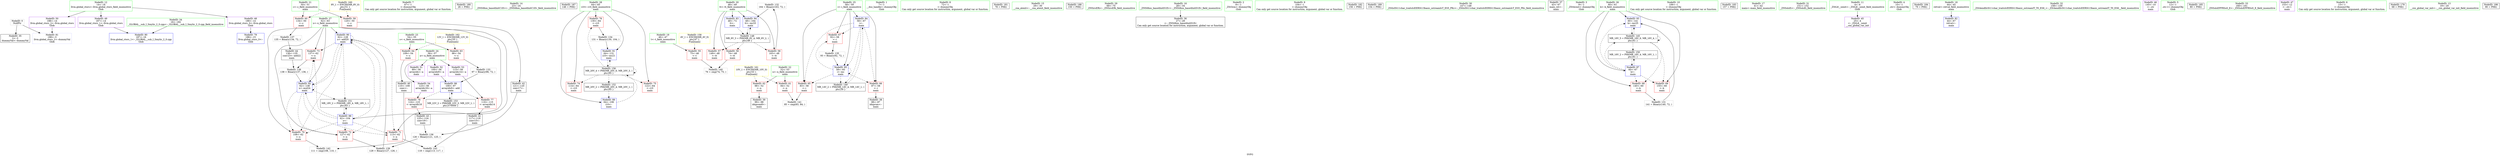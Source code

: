 digraph "SVFG" {
	label="SVFG";

	Node0x556ce635dd60 [shape=record,color=grey,label="{NodeID: 0\nNullPtr}"];
	Node0x556ce635dd60 -> Node0x556ce6374720[style=solid];
	Node0x556ce635dd60 -> Node0x556ce6377d90[style=solid];
	Node0x556ce6378510 [shape=record,color=blue,label="{NodeID: 90\n62\<--128\nx\<--add20\nmain\n}"];
	Node0x556ce6378510 -> Node0x556ce6377440[style=dashed];
	Node0x556ce6378510 -> Node0x556ce6377510[style=dashed];
	Node0x556ce6378510 -> Node0x556ce63775e0[style=dashed];
	Node0x556ce6378510 -> Node0x556ce63776b0[style=dashed];
	Node0x556ce6378510 -> Node0x556ce6378510[style=dashed];
	Node0x556ce6378510 -> Node0x556ce63786b0[style=dashed];
	Node0x556ce6378510 -> Node0x556ce6382c70[style=dashed];
	Node0x556ce635e3b0 [shape=record,color=green,label="{NodeID: 7\n67\<--1\n\<--dummyObj\nCan only get source location for instruction, argument, global var or function.}"];
	Node0x556ce638cfd0 [shape=record,color=black,label="{NodeID: 180\n26 = PHI()\n}"];
	Node0x556ce6373690 [shape=record,color=green,label="{NodeID: 14\n23\<--24\n_ZNSt8ios_base4InitC1Ev\<--_ZNSt8ios_base4InitC1Ev_field_insensitive\n}"];
	Node0x556ce638e120 [shape=record,color=black,label="{NodeID: 187\n146 = PHI()\n}"];
	Node0x556ce6373bc0 [shape=record,color=green,label="{NodeID: 21\n50\<--51\nc\<--c_field_insensitive\nmain\n}"];
	Node0x556ce6373bc0 -> Node0x556ce6376b50[style=solid];
	Node0x556ce6373bc0 -> Node0x556ce6376c20[style=solid];
	Node0x556ce6374170 [shape=record,color=green,label="{NodeID: 28\n64\<--65\ni10\<--i10_field_insensitive\nmain\n}"];
	Node0x556ce6374170 -> Node0x556ce6377780[style=solid];
	Node0x556ce6374170 -> Node0x556ce6377850[style=solid];
	Node0x556ce6374170 -> Node0x556ce6377920[style=solid];
	Node0x556ce6374170 -> Node0x556ce6378440[style=solid];
	Node0x556ce6374170 -> Node0x556ce63785e0[style=solid];
	Node0x556ce6374720 [shape=record,color=black,label="{NodeID: 35\n2\<--3\ndummyVal\<--dummyVal\n}"];
	Node0x556ce6374cd0 [shape=record,color=black,label="{NodeID: 42\n121\<--120\nconv17\<--\nmain\n}"];
	Node0x556ce6374cd0 -> Node0x556ce637b310[style=solid];
	Node0x556ce637ad10 [shape=record,color=grey,label="{NodeID: 132\n164 = Binary(163, 72, )\n}"];
	Node0x556ce637ad10 -> Node0x556ce6378850[style=solid];
	Node0x556ce63762d0 [shape=record,color=purple,label="{NodeID: 49\n187\<--14\nllvm.global_ctors_1\<--llvm.global_ctors\nGlob }"];
	Node0x556ce63762d0 -> Node0x556ce6377c90[style=solid];
	Node0x556ce6375d00 [shape=record,color=grey,label="{NodeID: 139\n128 = Binary(127, 126, )\n}"];
	Node0x556ce6375d00 -> Node0x556ce6378510[style=solid];
	Node0x556ce63768e0 [shape=record,color=red,label="{NodeID: 56\n74\<--48\n\<--tt\nmain\n}"];
	Node0x556ce63768e0 -> Node0x556ce6375e80[style=solid];
	Node0x556ce6376e90 [shape=record,color=red,label="{NodeID: 63\n96\<--54\n\<--s\nmain\n}"];
	Node0x556ce6376e90 -> Node0x556ce637ae90[style=solid];
	Node0x556ce6383670 [shape=record,color=black,label="{NodeID: 153\nMR_22V_2 = PHI(MR_22V_3, MR_22V_1, )\npts\{570000 \}\n}"];
	Node0x556ce6383670 -> Node0x556ce63781d0[style=dashed];
	Node0x556ce6377440 [shape=record,color=red,label="{NodeID: 70\n108\<--62\n\<--x\nmain\n}"];
	Node0x556ce6377440 -> Node0x556ce637c460[style=solid];
	Node0x556ce6385750 [shape=record,color=yellow,style=double,label="{NodeID: 160\n8V_1 = ENCHI(MR_8V_0)\npts\{51 \}\nFun[main]}"];
	Node0x556ce6385750 -> Node0x556ce6376b50[style=dashed];
	Node0x556ce6385750 -> Node0x556ce6376c20[style=dashed];
	Node0x556ce63779f0 [shape=record,color=red,label="{NodeID: 77\n116\<--115\n\<--arrayidx14\nmain\n}"];
	Node0x556ce63779f0 -> Node0x556ce6374c00[style=solid];
	Node0x556ce6378030 [shape=record,color=blue,label="{NodeID: 84\n58\<--67\ni\<--\nmain\n}"];
	Node0x556ce6378030 -> Node0x556ce6377030[style=dashed];
	Node0x556ce6378030 -> Node0x556ce6377100[style=dashed];
	Node0x556ce6378030 -> Node0x556ce63771d0[style=dashed];
	Node0x556ce6378030 -> Node0x556ce6378100[style=dashed];
	Node0x556ce6378030 -> Node0x556ce6382270[style=dashed];
	Node0x556ce635ce70 [shape=record,color=green,label="{NodeID: 1\n7\<--1\n__dso_handle\<--dummyObj\nGlob }"];
	Node0x556ce63785e0 [shape=record,color=blue,label="{NodeID: 91\n64\<--131\ni10\<--inc21\nmain\n}"];
	Node0x556ce63785e0 -> Node0x556ce6384570[style=dashed];
	Node0x556ce6372c50 [shape=record,color=green,label="{NodeID: 8\n72\<--1\n\<--dummyObj\nCan only get source location for instruction, argument, global var or function.}"];
	Node0x556ce638db20 [shape=record,color=black,label="{NodeID: 181\n78 = PHI()\n}"];
	Node0x556ce6373720 [shape=record,color=green,label="{NodeID: 15\n29\<--30\n__cxa_atexit\<--__cxa_atexit_field_insensitive\n}"];
	Node0x556ce638e280 [shape=record,color=black,label="{NodeID: 188\n150 = PHI()\n}"];
	Node0x556ce6373c90 [shape=record,color=green,label="{NodeID: 22\n52\<--53\nn\<--n_field_insensitive\nmain\n}"];
	Node0x556ce6373c90 -> Node0x556ce6376cf0[style=solid];
	Node0x556ce6373c90 -> Node0x556ce6376dc0[style=solid];
	Node0x556ce6374240 [shape=record,color=green,label="{NodeID: 29\n69\<--70\n_ZNSirsERi\<--_ZNSirsERi_field_insensitive\n}"];
	Node0x556ce63747f0 [shape=record,color=black,label="{NodeID: 36\n27\<--28\n\<--_ZNSt8ios_base4InitD1Ev\nCan only get source location for instruction, argument, global var or function.}"];
	Node0x556ce6374da0 [shape=record,color=black,label="{NodeID: 43\n125\<--124\nconv19\<--\nmain\n}"];
	Node0x556ce6374da0 -> Node0x556ce637b310[style=solid];
	Node0x556ce637ae90 [shape=record,color=grey,label="{NodeID: 133\n97 = Binary(96, 72, )\n}"];
	Node0x556ce637ae90 -> Node0x556ce63781d0[style=solid];
	Node0x556ce63763d0 [shape=record,color=purple,label="{NodeID: 50\n188\<--14\nllvm.global_ctors_2\<--llvm.global_ctors\nGlob }"];
	Node0x556ce63763d0 -> Node0x556ce6377d90[style=solid];
	Node0x556ce6375e80 [shape=record,color=grey,label="{NodeID: 140\n76 = cmp(74, 75, )\n}"];
	Node0x556ce63769b0 [shape=record,color=red,label="{NodeID: 57\n149\<--48\n\<--tt\nmain\n}"];
	Node0x556ce6376f60 [shape=record,color=red,label="{NodeID: 64\n109\<--54\n\<--s\nmain\n}"];
	Node0x556ce6376f60 -> Node0x556ce6374b30[style=solid];
	Node0x556ce6377510 [shape=record,color=red,label="{NodeID: 71\n113\<--62\n\<--x\nmain\n}"];
	Node0x556ce6377510 -> Node0x556ce637c5a0[style=solid];
	Node0x556ce6385830 [shape=record,color=yellow,style=double,label="{NodeID: 161\n10V_1 = ENCHI(MR_10V_0)\npts\{53 \}\nFun[main]}"];
	Node0x556ce6385830 -> Node0x556ce6376cf0[style=dashed];
	Node0x556ce6385830 -> Node0x556ce6376dc0[style=dashed];
	Node0x556ce6377ac0 [shape=record,color=red,label="{NodeID: 78\n124\<--123\n\<--arrayidx18\nmain\n}"];
	Node0x556ce6377ac0 -> Node0x556ce6374da0[style=solid];
	Node0x556ce6378100 [shape=record,color=blue,label="{NodeID: 85\n58\<--93\ni\<--inc\nmain\n}"];
	Node0x556ce6378100 -> Node0x556ce6377030[style=dashed];
	Node0x556ce6378100 -> Node0x556ce6377100[style=dashed];
	Node0x556ce6378100 -> Node0x556ce63771d0[style=dashed];
	Node0x556ce6378100 -> Node0x556ce6378100[style=dashed];
	Node0x556ce6378100 -> Node0x556ce6382270[style=dashed];
	Node0x556ce635dff0 [shape=record,color=green,label="{NodeID: 2\n8\<--1\n_ZSt3cin\<--dummyObj\nGlob }"];
	Node0x556ce63786b0 [shape=record,color=blue,label="{NodeID: 92\n62\<--138\nx\<--mul24\nmain\n}"];
	Node0x556ce63786b0 -> Node0x556ce6377440[style=dashed];
	Node0x556ce63786b0 -> Node0x556ce6377510[style=dashed];
	Node0x556ce63786b0 -> Node0x556ce63775e0[style=dashed];
	Node0x556ce63786b0 -> Node0x556ce63776b0[style=dashed];
	Node0x556ce63786b0 -> Node0x556ce6378510[style=dashed];
	Node0x556ce63786b0 -> Node0x556ce63786b0[style=dashed];
	Node0x556ce63786b0 -> Node0x556ce6382c70[style=dashed];
	Node0x556ce6372d20 [shape=record,color=green,label="{NodeID: 9\n104\<--1\n\<--dummyObj\nCan only get source location for instruction, argument, global var or function.}"];
	Node0x556ce638dc80 [shape=record,color=black,label="{NodeID: 182\n156 = PHI()\n}"];
	Node0x556ce63737b0 [shape=record,color=green,label="{NodeID: 16\n28\<--34\n_ZNSt8ios_base4InitD1Ev\<--_ZNSt8ios_base4InitD1Ev_field_insensitive\n}"];
	Node0x556ce63737b0 -> Node0x556ce63747f0[style=solid];
	Node0x556ce638e380 [shape=record,color=black,label="{NodeID: 189\n154 = PHI()\n}"];
	Node0x556ce6373d60 [shape=record,color=green,label="{NodeID: 23\n54\<--55\ns\<--s_field_insensitive\nmain\n}"];
	Node0x556ce6373d60 -> Node0x556ce6376e90[style=solid];
	Node0x556ce6373d60 -> Node0x556ce6376f60[style=solid];
	Node0x556ce6374310 [shape=record,color=green,label="{NodeID: 30\n147\<--148\n_ZStlsISt11char_traitsIcEERSt13basic_ostreamIcT_ES5_PKc\<--_ZStlsISt11char_traitsIcEERSt13basic_ostreamIcT_ES5_PKc_field_insensitive\n}"];
	Node0x556ce63748c0 [shape=record,color=black,label="{NodeID: 37\n43\<--67\nmain_ret\<--\nmain\n}"];
	Node0x556ce6374e70 [shape=record,color=black,label="{NodeID: 44\n136\<--135\nconv23\<--add22\nmain\n}"];
	Node0x556ce6374e70 -> Node0x556ce6375b80[style=solid];
	Node0x556ce637b010 [shape=record,color=grey,label="{NodeID: 134\n131 = Binary(130, 104, )\n}"];
	Node0x556ce637b010 -> Node0x556ce63785e0[style=solid];
	Node0x556ce63764d0 [shape=record,color=purple,label="{NodeID: 51\n89\<--56\narrayidx\<--a\nmain\n}"];
	Node0x556ce6376000 [shape=record,color=grey,label="{NodeID: 141\n85 = cmp(83, 84, )\n}"];
	Node0x556ce6376a80 [shape=record,color=red,label="{NodeID: 58\n163\<--48\n\<--tt\nmain\n}"];
	Node0x556ce6376a80 -> Node0x556ce637ad10[style=solid];
	Node0x556ce6381d70 [shape=record,color=black,label="{NodeID: 148\nMR_6V_3 = PHI(MR_6V_4, MR_6V_2, )\npts\{49 \}\n}"];
	Node0x556ce6381d70 -> Node0x556ce63768e0[style=dashed];
	Node0x556ce6381d70 -> Node0x556ce63769b0[style=dashed];
	Node0x556ce6381d70 -> Node0x556ce6376a80[style=dashed];
	Node0x556ce6381d70 -> Node0x556ce6378850[style=dashed];
	Node0x556ce6377030 [shape=record,color=red,label="{NodeID: 65\n83\<--58\n\<--i\nmain\n}"];
	Node0x556ce6377030 -> Node0x556ce6376000[style=solid];
	Node0x556ce63775e0 [shape=record,color=red,label="{NodeID: 72\n127\<--62\n\<--x\nmain\n}"];
	Node0x556ce63775e0 -> Node0x556ce6375d00[style=solid];
	Node0x556ce6385910 [shape=record,color=yellow,style=double,label="{NodeID: 162\n12V_1 = ENCHI(MR_12V_0)\npts\{55 \}\nFun[main]}"];
	Node0x556ce6385910 -> Node0x556ce6376e90[style=dashed];
	Node0x556ce6385910 -> Node0x556ce6376f60[style=dashed];
	Node0x556ce6377b90 [shape=record,color=blue,label="{NodeID: 79\n186\<--15\nllvm.global_ctors_0\<--\nGlob }"];
	Node0x556ce63781d0 [shape=record,color=blue,label="{NodeID: 86\n100\<--97\narrayidx9\<--add\nmain\n}"];
	Node0x556ce63781d0 -> Node0x556ce63779f0[style=dashed];
	Node0x556ce63781d0 -> Node0x556ce6377ac0[style=dashed];
	Node0x556ce63781d0 -> Node0x556ce6383670[style=dashed];
	Node0x556ce635e0d0 [shape=record,color=green,label="{NodeID: 3\n9\<--1\n_ZSt4cout\<--dummyObj\nGlob }"];
	Node0x556ce6378780 [shape=record,color=blue,label="{NodeID: 93\n60\<--141\nk\<--inc25\nmain\n}"];
	Node0x556ce6378780 -> Node0x556ce6380e70[style=dashed];
	Node0x556ce635e7a0 [shape=record,color=green,label="{NodeID: 10\n106\<--1\n\<--dummyObj\nCan only get source location for instruction, argument, global var or function.}"];
	Node0x556ce638dd80 [shape=record,color=black,label="{NodeID: 183\n157 = PHI()\n}"];
	Node0x556ce6373880 [shape=record,color=green,label="{NodeID: 17\n41\<--42\nmain\<--main_field_insensitive\n}"];
	Node0x556ce6373e30 [shape=record,color=green,label="{NodeID: 24\n56\<--57\na\<--a_field_insensitive\nmain\n}"];
	Node0x556ce6373e30 -> Node0x556ce63764d0[style=solid];
	Node0x556ce6373e30 -> Node0x556ce63765a0[style=solid];
	Node0x556ce6373e30 -> Node0x556ce6376670[style=solid];
	Node0x556ce6373e30 -> Node0x556ce6376740[style=solid];
	Node0x556ce63743e0 [shape=record,color=green,label="{NodeID: 31\n151\<--152\n_ZNSolsEi\<--_ZNSolsEi_field_insensitive\n}"];
	Node0x556ce6374990 [shape=record,color=black,label="{NodeID: 38\n88\<--87\nidxprom\<--\nmain\n}"];
	Node0x556ce6374f40 [shape=record,color=purple,label="{NodeID: 45\n25\<--4\n\<--_ZStL8__ioinit\n__cxx_global_var_init\n}"];
	Node0x556ce637b190 [shape=record,color=grey,label="{NodeID: 135\n93 = Binary(92, 72, )\n}"];
	Node0x556ce637b190 -> Node0x556ce6378100[style=solid];
	Node0x556ce63765a0 [shape=record,color=purple,label="{NodeID: 52\n100\<--56\narrayidx9\<--a\nmain\n}"];
	Node0x556ce63765a0 -> Node0x556ce63781d0[style=solid];
	Node0x556ce637c460 [shape=record,color=grey,label="{NodeID: 142\n111 = cmp(108, 110, )\n}"];
	Node0x556ce6376b50 [shape=record,color=red,label="{NodeID: 59\n120\<--50\n\<--c\nmain\n}"];
	Node0x556ce6376b50 -> Node0x556ce6374cd0[style=solid];
	Node0x556ce6382270 [shape=record,color=black,label="{NodeID: 149\nMR_14V_2 = PHI(MR_14V_4, MR_14V_1, )\npts\{59 \}\n}"];
	Node0x556ce6382270 -> Node0x556ce6378030[style=dashed];
	Node0x556ce6377100 [shape=record,color=red,label="{NodeID: 66\n87\<--58\n\<--i\nmain\n}"];
	Node0x556ce6377100 -> Node0x556ce6374990[style=solid];
	Node0x556ce6384570 [shape=record,color=black,label="{NodeID: 156\nMR_20V_4 = PHI(MR_20V_6, MR_20V_3, )\npts\{65 \}\n}"];
	Node0x556ce6384570 -> Node0x556ce6377780[style=dashed];
	Node0x556ce6384570 -> Node0x556ce6377850[style=dashed];
	Node0x556ce6384570 -> Node0x556ce6377920[style=dashed];
	Node0x556ce6384570 -> Node0x556ce63785e0[style=dashed];
	Node0x556ce6384570 -> Node0x556ce6383170[style=dashed];
	Node0x556ce6384570 -> Node0x556ce6384570[style=dashed];
	Node0x556ce63776b0 [shape=record,color=red,label="{NodeID: 73\n137\<--62\n\<--x\nmain\n}"];
	Node0x556ce63776b0 -> Node0x556ce6375b80[style=solid];
	Node0x556ce6377c90 [shape=record,color=blue,label="{NodeID: 80\n187\<--16\nllvm.global_ctors_1\<--_GLOBAL__sub_I_Smylic_2_0.cpp\nGlob }"];
	Node0x556ce63782a0 [shape=record,color=blue,label="{NodeID: 87\n60\<--67\nk\<--\nmain\n}"];
	Node0x556ce63782a0 -> Node0x556ce63772a0[style=dashed];
	Node0x556ce63782a0 -> Node0x556ce6377370[style=dashed];
	Node0x556ce63782a0 -> Node0x556ce6378780[style=dashed];
	Node0x556ce63782a0 -> Node0x556ce6380e70[style=dashed];
	Node0x556ce63782a0 -> Node0x556ce6382770[style=dashed];
	Node0x556ce635de30 [shape=record,color=green,label="{NodeID: 4\n10\<--1\n.str\<--dummyObj\nGlob }"];
	Node0x556ce6378850 [shape=record,color=blue,label="{NodeID: 94\n48\<--164\ntt\<--inc33\nmain\n}"];
	Node0x556ce6378850 -> Node0x556ce6381d70[style=dashed];
	Node0x556ce635e870 [shape=record,color=green,label="{NodeID: 11\n4\<--6\n_ZStL8__ioinit\<--_ZStL8__ioinit_field_insensitive\nGlob }"];
	Node0x556ce635e870 -> Node0x556ce6374f40[style=solid];
	Node0x556ce638de50 [shape=record,color=black,label="{NodeID: 184\n79 = PHI()\n}"];
	Node0x556ce6373950 [shape=record,color=green,label="{NodeID: 18\n44\<--45\nretval\<--retval_field_insensitive\nmain\n}"];
	Node0x556ce6373950 -> Node0x556ce6377e90[style=solid];
	Node0x556ce6373f00 [shape=record,color=green,label="{NodeID: 25\n58\<--59\ni\<--i_field_insensitive\nmain\n}"];
	Node0x556ce6373f00 -> Node0x556ce6377030[style=solid];
	Node0x556ce6373f00 -> Node0x556ce6377100[style=solid];
	Node0x556ce6373f00 -> Node0x556ce63771d0[style=solid];
	Node0x556ce6373f00 -> Node0x556ce6378030[style=solid];
	Node0x556ce6373f00 -> Node0x556ce6378100[style=solid];
	Node0x556ce63744b0 [shape=record,color=green,label="{NodeID: 32\n158\<--159\n_ZSt4endlIcSt11char_traitsIcEERSt13basic_ostreamIT_T0_ES6_\<--_ZSt4endlIcSt11char_traitsIcEERSt13basic_ostreamIT_T0_ES6__field_insensitive\n}"];
	Node0x556ce6374a60 [shape=record,color=black,label="{NodeID: 39\n99\<--98\nidxprom8\<--\nmain\n}"];
	Node0x556ce6375010 [shape=record,color=purple,label="{NodeID: 46\n145\<--10\n\<--.str\nmain\n}"];
	Node0x556ce637b310 [shape=record,color=grey,label="{NodeID: 136\n126 = Binary(121, 125, )\n}"];
	Node0x556ce637b310 -> Node0x556ce6375d00[style=solid];
	Node0x556ce6376670 [shape=record,color=purple,label="{NodeID: 53\n115\<--56\narrayidx14\<--a\nmain\n}"];
	Node0x556ce6376670 -> Node0x556ce63779f0[style=solid];
	Node0x556ce637c5a0 [shape=record,color=grey,label="{NodeID: 143\n118 = cmp(113, 117, )\n}"];
	Node0x556ce6376c20 [shape=record,color=red,label="{NodeID: 60\n134\<--50\n\<--c\nmain\n}"];
	Node0x556ce6376c20 -> Node0x556ce6375a00[style=solid];
	Node0x556ce6382770 [shape=record,color=black,label="{NodeID: 150\nMR_16V_2 = PHI(MR_16V_4, MR_16V_1, )\npts\{61 \}\n}"];
	Node0x556ce6382770 -> Node0x556ce63782a0[style=dashed];
	Node0x556ce63771d0 [shape=record,color=red,label="{NodeID: 67\n92\<--58\n\<--i\nmain\n}"];
	Node0x556ce63771d0 -> Node0x556ce637b190[style=solid];
	Node0x556ce6377780 [shape=record,color=red,label="{NodeID: 74\n114\<--64\n\<--i10\nmain\n}"];
	Node0x556ce6377d90 [shape=record,color=blue, style = dotted,label="{NodeID: 81\n188\<--3\nllvm.global_ctors_2\<--dummyVal\nGlob }"];
	Node0x556ce6378370 [shape=record,color=blue,label="{NodeID: 88\n62\<--104\nx\<--\nmain\n}"];
	Node0x556ce6378370 -> Node0x556ce6377440[style=dashed];
	Node0x556ce6378370 -> Node0x556ce6377510[style=dashed];
	Node0x556ce6378370 -> Node0x556ce63775e0[style=dashed];
	Node0x556ce6378370 -> Node0x556ce63776b0[style=dashed];
	Node0x556ce6378370 -> Node0x556ce6378510[style=dashed];
	Node0x556ce6378370 -> Node0x556ce63786b0[style=dashed];
	Node0x556ce6378370 -> Node0x556ce6382c70[style=dashed];
	Node0x556ce635f300 [shape=record,color=green,label="{NodeID: 5\n12\<--1\n.str.1\<--dummyObj\nGlob }"];
	Node0x556ce635e940 [shape=record,color=green,label="{NodeID: 12\n14\<--18\nllvm.global_ctors\<--llvm.global_ctors_field_insensitive\nGlob }"];
	Node0x556ce635e940 -> Node0x556ce63761d0[style=solid];
	Node0x556ce635e940 -> Node0x556ce63762d0[style=solid];
	Node0x556ce635e940 -> Node0x556ce63763d0[style=solid];
	Node0x556ce638df80 [shape=record,color=black,label="{NodeID: 185\n80 = PHI()\n}"];
	Node0x556ce6373a20 [shape=record,color=green,label="{NodeID: 19\n46\<--47\nt\<--t_field_insensitive\nmain\n}"];
	Node0x556ce6373a20 -> Node0x556ce6376810[style=solid];
	Node0x556ce6373fd0 [shape=record,color=green,label="{NodeID: 26\n60\<--61\nk\<--k_field_insensitive\nmain\n}"];
	Node0x556ce6373fd0 -> Node0x556ce63772a0[style=solid];
	Node0x556ce6373fd0 -> Node0x556ce6377370[style=solid];
	Node0x556ce6373fd0 -> Node0x556ce63782a0[style=solid];
	Node0x556ce6373fd0 -> Node0x556ce6378780[style=solid];
	Node0x556ce6374580 [shape=record,color=green,label="{NodeID: 33\n160\<--161\n_ZNSolsEPFRSoS_E\<--_ZNSolsEPFRSoS_E_field_insensitive\n}"];
	Node0x556ce6374b30 [shape=record,color=black,label="{NodeID: 40\n110\<--109\nconv\<--\nmain\n}"];
	Node0x556ce6374b30 -> Node0x556ce637c460[style=solid];
	Node0x556ce63750e0 [shape=record,color=purple,label="{NodeID: 47\n153\<--12\n\<--.str.1\nmain\n}"];
	Node0x556ce6375a00 [shape=record,color=grey,label="{NodeID: 137\n135 = Binary(134, 72, )\n}"];
	Node0x556ce6375a00 -> Node0x556ce6374e70[style=solid];
	Node0x556ce6376740 [shape=record,color=purple,label="{NodeID: 54\n123\<--56\narrayidx18\<--a\nmain\n}"];
	Node0x556ce6376740 -> Node0x556ce6377ac0[style=solid];
	Node0x556ce6376cf0 [shape=record,color=red,label="{NodeID: 61\n84\<--52\n\<--n\nmain\n}"];
	Node0x556ce6376cf0 -> Node0x556ce6376000[style=solid];
	Node0x556ce6382c70 [shape=record,color=black,label="{NodeID: 151\nMR_18V_2 = PHI(MR_18V_4, MR_18V_1, )\npts\{63 \}\n}"];
	Node0x556ce6382c70 -> Node0x556ce6378370[style=dashed];
	Node0x556ce63772a0 [shape=record,color=red,label="{NodeID: 68\n140\<--60\n\<--k\nmain\n}"];
	Node0x556ce63772a0 -> Node0x556ce637ab90[style=solid];
	Node0x556ce6385590 [shape=record,color=yellow,style=double,label="{NodeID: 158\n4V_1 = ENCHI(MR_4V_0)\npts\{47 \}\nFun[main]}"];
	Node0x556ce6385590 -> Node0x556ce6376810[style=dashed];
	Node0x556ce6377850 [shape=record,color=red,label="{NodeID: 75\n122\<--64\n\<--i10\nmain\n}"];
	Node0x556ce6377e90 [shape=record,color=blue,label="{NodeID: 82\n44\<--67\nretval\<--\nmain\n}"];
	Node0x556ce6378440 [shape=record,color=blue,label="{NodeID: 89\n64\<--106\ni10\<--\nmain\n}"];
	Node0x556ce6378440 -> Node0x556ce6384570[style=dashed];
	Node0x556ce635e1e0 [shape=record,color=green,label="{NodeID: 6\n15\<--1\n\<--dummyObj\nCan only get source location for instruction, argument, global var or function.}"];
	Node0x556ce61b0400 [shape=record,color=black,label="{NodeID: 179\n68 = PHI()\n}"];
	Node0x556ce6373600 [shape=record,color=green,label="{NodeID: 13\n19\<--20\n__cxx_global_var_init\<--__cxx_global_var_init_field_insensitive\n}"];
	Node0x556ce638e050 [shape=record,color=black,label="{NodeID: 186\n90 = PHI()\n}"];
	Node0x556ce6373af0 [shape=record,color=green,label="{NodeID: 20\n48\<--49\ntt\<--tt_field_insensitive\nmain\n}"];
	Node0x556ce6373af0 -> Node0x556ce63768e0[style=solid];
	Node0x556ce6373af0 -> Node0x556ce63769b0[style=solid];
	Node0x556ce6373af0 -> Node0x556ce6376a80[style=solid];
	Node0x556ce6373af0 -> Node0x556ce6377f60[style=solid];
	Node0x556ce6373af0 -> Node0x556ce6378850[style=solid];
	Node0x556ce63740a0 [shape=record,color=green,label="{NodeID: 27\n62\<--63\nx\<--x_field_insensitive\nmain\n}"];
	Node0x556ce63740a0 -> Node0x556ce6377440[style=solid];
	Node0x556ce63740a0 -> Node0x556ce6377510[style=solid];
	Node0x556ce63740a0 -> Node0x556ce63775e0[style=solid];
	Node0x556ce63740a0 -> Node0x556ce63776b0[style=solid];
	Node0x556ce63740a0 -> Node0x556ce6378370[style=solid];
	Node0x556ce63740a0 -> Node0x556ce6378510[style=solid];
	Node0x556ce63740a0 -> Node0x556ce63786b0[style=solid];
	Node0x556ce6374650 [shape=record,color=green,label="{NodeID: 34\n16\<--182\n_GLOBAL__sub_I_Smylic_2_0.cpp\<--_GLOBAL__sub_I_Smylic_2_0.cpp_field_insensitive\n}"];
	Node0x556ce6374650 -> Node0x556ce6377c90[style=solid];
	Node0x556ce6374c00 [shape=record,color=black,label="{NodeID: 41\n117\<--116\nconv15\<--\nmain\n}"];
	Node0x556ce6374c00 -> Node0x556ce637c5a0[style=solid];
	Node0x556ce637ab90 [shape=record,color=grey,label="{NodeID: 131\n141 = Binary(140, 72, )\n}"];
	Node0x556ce637ab90 -> Node0x556ce6378780[style=solid];
	Node0x556ce63761d0 [shape=record,color=purple,label="{NodeID: 48\n186\<--14\nllvm.global_ctors_0\<--llvm.global_ctors\nGlob }"];
	Node0x556ce63761d0 -> Node0x556ce6377b90[style=solid];
	Node0x556ce6375b80 [shape=record,color=grey,label="{NodeID: 138\n138 = Binary(137, 136, )\n}"];
	Node0x556ce6375b80 -> Node0x556ce63786b0[style=solid];
	Node0x556ce6376810 [shape=record,color=red,label="{NodeID: 55\n75\<--46\n\<--t\nmain\n}"];
	Node0x556ce6376810 -> Node0x556ce6375e80[style=solid];
	Node0x556ce6380e70 [shape=record,color=black,label="{NodeID: 145\nMR_16V_5 = PHI(MR_16V_6, MR_16V_4, )\npts\{61 \}\n}"];
	Node0x556ce6380e70 -> Node0x556ce63772a0[style=dashed];
	Node0x556ce6380e70 -> Node0x556ce6377370[style=dashed];
	Node0x556ce6380e70 -> Node0x556ce6378780[style=dashed];
	Node0x556ce6380e70 -> Node0x556ce6380e70[style=dashed];
	Node0x556ce6380e70 -> Node0x556ce6382770[style=dashed];
	Node0x556ce6376dc0 [shape=record,color=red,label="{NodeID: 62\n98\<--52\n\<--n\nmain\n}"];
	Node0x556ce6376dc0 -> Node0x556ce6374a60[style=solid];
	Node0x556ce6383170 [shape=record,color=black,label="{NodeID: 152\nMR_20V_2 = PHI(MR_20V_4, MR_20V_1, )\npts\{65 \}\n}"];
	Node0x556ce6383170 -> Node0x556ce6378440[style=dashed];
	Node0x556ce6377370 [shape=record,color=red,label="{NodeID: 69\n155\<--60\n\<--k\nmain\n}"];
	Node0x556ce6377920 [shape=record,color=red,label="{NodeID: 76\n130\<--64\n\<--i10\nmain\n}"];
	Node0x556ce6377920 -> Node0x556ce637b010[style=solid];
	Node0x556ce6377f60 [shape=record,color=blue,label="{NodeID: 83\n48\<--72\ntt\<--\nmain\n}"];
	Node0x556ce6377f60 -> Node0x556ce6381d70[style=dashed];
}
